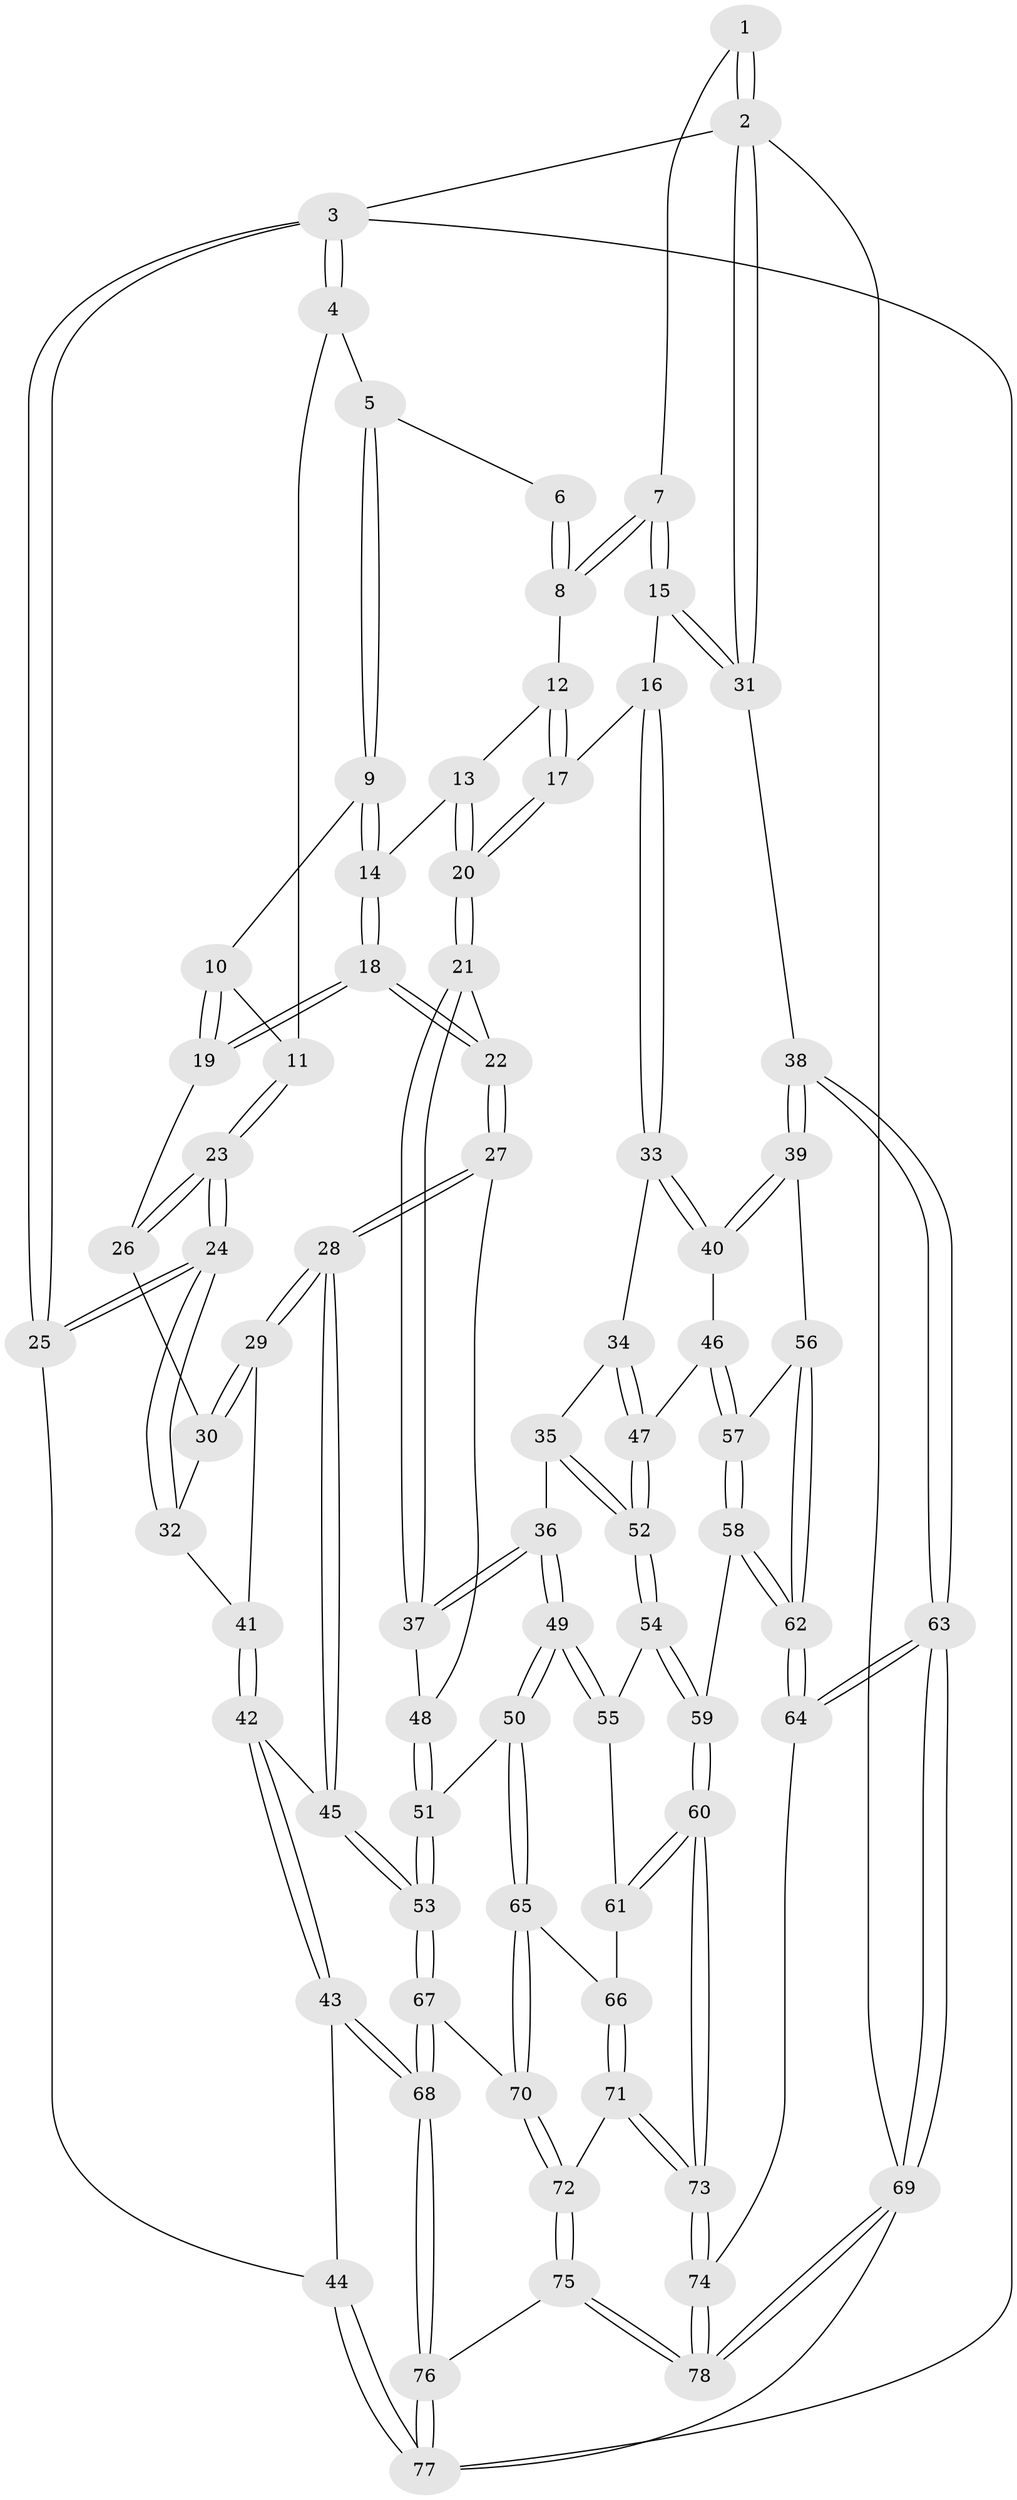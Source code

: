 // Generated by graph-tools (version 1.1) at 2025/38/03/09/25 02:38:27]
// undirected, 78 vertices, 192 edges
graph export_dot {
graph [start="1"]
  node [color=gray90,style=filled];
  1 [pos="+0.8164487467447648+0"];
  2 [pos="+1+0"];
  3 [pos="+0+0"];
  4 [pos="+0+0"];
  5 [pos="+0.3041954375616693+0"];
  6 [pos="+0.5050725713488159+0"];
  7 [pos="+0.7567881431457493+0.1859985660265118"];
  8 [pos="+0.5604976639292972+0.09475270193853595"];
  9 [pos="+0.2945157301922461+0"];
  10 [pos="+0.17513674294275958+0.10641058730824823"];
  11 [pos="+0.10406702773867058+0.13394808593242483"];
  12 [pos="+0.5081164344395339+0.1295585236881297"];
  13 [pos="+0.48054949282743525+0.14014924321664657"];
  14 [pos="+0.3504046483574724+0.0844222870188315"];
  15 [pos="+0.7613401801411518+0.2026557409954466"];
  16 [pos="+0.7412866813670156+0.22625841366137883"];
  17 [pos="+0.5899212880286938+0.2570762883649488"];
  18 [pos="+0.3310876186346197+0.27826159072101"];
  19 [pos="+0.2339018430173312+0.26694148430430764"];
  20 [pos="+0.478800969311756+0.30084147233095093"];
  21 [pos="+0.43901333027601536+0.34373757810856703"];
  22 [pos="+0.3432864438146703+0.29259992891796455"];
  23 [pos="+0+0.22538634026448762"];
  24 [pos="+0+0.23735506244297155"];
  25 [pos="+0+0.23877914367190076"];
  26 [pos="+0.22009857684040562+0.27338393729207566"];
  27 [pos="+0.22544422952100288+0.4472075291909539"];
  28 [pos="+0.21918730715484713+0.45156531664136185"];
  29 [pos="+0.18557825680716303+0.3796996029915554"];
  30 [pos="+0.18155788306495543+0.3480317908388921"];
  31 [pos="+1+0.3091568580404677"];
  32 [pos="+0.05863291862112479+0.33529755081495616"];
  33 [pos="+0.7284436324754905+0.2773429174506569"];
  34 [pos="+0.6164388100321424+0.3942500457654529"];
  35 [pos="+0.5648179787941038+0.4189831017023153"];
  36 [pos="+0.47998071745694393+0.4399139205980865"];
  37 [pos="+0.4395640143841109+0.34579459841703575"];
  38 [pos="+1+0.41639364666234896"];
  39 [pos="+1+0.44340242002914926"];
  40 [pos="+0.7465643497004563+0.43272761793181375"];
  41 [pos="+0.10824273779710926+0.3925635600696049"];
  42 [pos="+0.14765368367988307+0.5377008454013045"];
  43 [pos="+0+0.6106093576343401"];
  44 [pos="+0+0.608868403669907"];
  45 [pos="+0.18572204228717856+0.5318013496007791"];
  46 [pos="+0.7234910477826776+0.4977917815703914"];
  47 [pos="+0.7205674943574989+0.4988609740124182"];
  48 [pos="+0.3083239307152132+0.44538675150733303"];
  49 [pos="+0.47411265727971413+0.5207713470376067"];
  50 [pos="+0.46446023734347475+0.5364586788827532"];
  51 [pos="+0.39705605147477263+0.5641983719351527"];
  52 [pos="+0.7069201952839211+0.50747131147855"];
  53 [pos="+0.31159148637827133+0.6123348931441386"];
  54 [pos="+0.6644086436244333+0.546605641516567"];
  55 [pos="+0.6497579081212054+0.5520185743696314"];
  56 [pos="+0.8990231942229253+0.5334595070457357"];
  57 [pos="+0.7730473753974618+0.5311475854178869"];
  58 [pos="+0.7742328485438198+0.6826749575867137"];
  59 [pos="+0.7565789443850236+0.6886171931730701"];
  60 [pos="+0.7232443095703749+0.7143008816325196"];
  61 [pos="+0.6380644606517591+0.6262771436102678"];
  62 [pos="+0.8488834281576098+0.6903585571339931"];
  63 [pos="+1+1"];
  64 [pos="+0.9082863447472448+0.7464929465856626"];
  65 [pos="+0.5093832486580101+0.6411559922545366"];
  66 [pos="+0.5660484166253357+0.68321119444269"];
  67 [pos="+0.3055400603282556+0.6909668580958935"];
  68 [pos="+0.20897545000238998+0.797548837609679"];
  69 [pos="+1+1"];
  70 [pos="+0.429843446688325+0.7819668868960377"];
  71 [pos="+0.6377291602536271+0.8250694772860819"];
  72 [pos="+0.44921812048666887+0.8244788498239449"];
  73 [pos="+0.6430976716203443+0.8278600150389638"];
  74 [pos="+0.6613050153590677+0.865411976853109"];
  75 [pos="+0.27743998304747985+1"];
  76 [pos="+0.20476760205686698+1"];
  77 [pos="+0+1"];
  78 [pos="+0.7538326178223503+1"];
  1 -- 2;
  1 -- 2;
  1 -- 7;
  2 -- 3;
  2 -- 31;
  2 -- 31;
  2 -- 69;
  3 -- 4;
  3 -- 4;
  3 -- 25;
  3 -- 25;
  3 -- 77;
  4 -- 5;
  4 -- 11;
  5 -- 6;
  5 -- 9;
  5 -- 9;
  6 -- 8;
  6 -- 8;
  7 -- 8;
  7 -- 8;
  7 -- 15;
  7 -- 15;
  8 -- 12;
  9 -- 10;
  9 -- 14;
  9 -- 14;
  10 -- 11;
  10 -- 19;
  10 -- 19;
  11 -- 23;
  11 -- 23;
  12 -- 13;
  12 -- 17;
  12 -- 17;
  13 -- 14;
  13 -- 20;
  13 -- 20;
  14 -- 18;
  14 -- 18;
  15 -- 16;
  15 -- 31;
  15 -- 31;
  16 -- 17;
  16 -- 33;
  16 -- 33;
  17 -- 20;
  17 -- 20;
  18 -- 19;
  18 -- 19;
  18 -- 22;
  18 -- 22;
  19 -- 26;
  20 -- 21;
  20 -- 21;
  21 -- 22;
  21 -- 37;
  21 -- 37;
  22 -- 27;
  22 -- 27;
  23 -- 24;
  23 -- 24;
  23 -- 26;
  23 -- 26;
  24 -- 25;
  24 -- 25;
  24 -- 32;
  24 -- 32;
  25 -- 44;
  26 -- 30;
  27 -- 28;
  27 -- 28;
  27 -- 48;
  28 -- 29;
  28 -- 29;
  28 -- 45;
  28 -- 45;
  29 -- 30;
  29 -- 30;
  29 -- 41;
  30 -- 32;
  31 -- 38;
  32 -- 41;
  33 -- 34;
  33 -- 40;
  33 -- 40;
  34 -- 35;
  34 -- 47;
  34 -- 47;
  35 -- 36;
  35 -- 52;
  35 -- 52;
  36 -- 37;
  36 -- 37;
  36 -- 49;
  36 -- 49;
  37 -- 48;
  38 -- 39;
  38 -- 39;
  38 -- 63;
  38 -- 63;
  39 -- 40;
  39 -- 40;
  39 -- 56;
  40 -- 46;
  41 -- 42;
  41 -- 42;
  42 -- 43;
  42 -- 43;
  42 -- 45;
  43 -- 44;
  43 -- 68;
  43 -- 68;
  44 -- 77;
  44 -- 77;
  45 -- 53;
  45 -- 53;
  46 -- 47;
  46 -- 57;
  46 -- 57;
  47 -- 52;
  47 -- 52;
  48 -- 51;
  48 -- 51;
  49 -- 50;
  49 -- 50;
  49 -- 55;
  49 -- 55;
  50 -- 51;
  50 -- 65;
  50 -- 65;
  51 -- 53;
  51 -- 53;
  52 -- 54;
  52 -- 54;
  53 -- 67;
  53 -- 67;
  54 -- 55;
  54 -- 59;
  54 -- 59;
  55 -- 61;
  56 -- 57;
  56 -- 62;
  56 -- 62;
  57 -- 58;
  57 -- 58;
  58 -- 59;
  58 -- 62;
  58 -- 62;
  59 -- 60;
  59 -- 60;
  60 -- 61;
  60 -- 61;
  60 -- 73;
  60 -- 73;
  61 -- 66;
  62 -- 64;
  62 -- 64;
  63 -- 64;
  63 -- 64;
  63 -- 69;
  63 -- 69;
  64 -- 74;
  65 -- 66;
  65 -- 70;
  65 -- 70;
  66 -- 71;
  66 -- 71;
  67 -- 68;
  67 -- 68;
  67 -- 70;
  68 -- 76;
  68 -- 76;
  69 -- 78;
  69 -- 78;
  69 -- 77;
  70 -- 72;
  70 -- 72;
  71 -- 72;
  71 -- 73;
  71 -- 73;
  72 -- 75;
  72 -- 75;
  73 -- 74;
  73 -- 74;
  74 -- 78;
  74 -- 78;
  75 -- 76;
  75 -- 78;
  75 -- 78;
  76 -- 77;
  76 -- 77;
}
